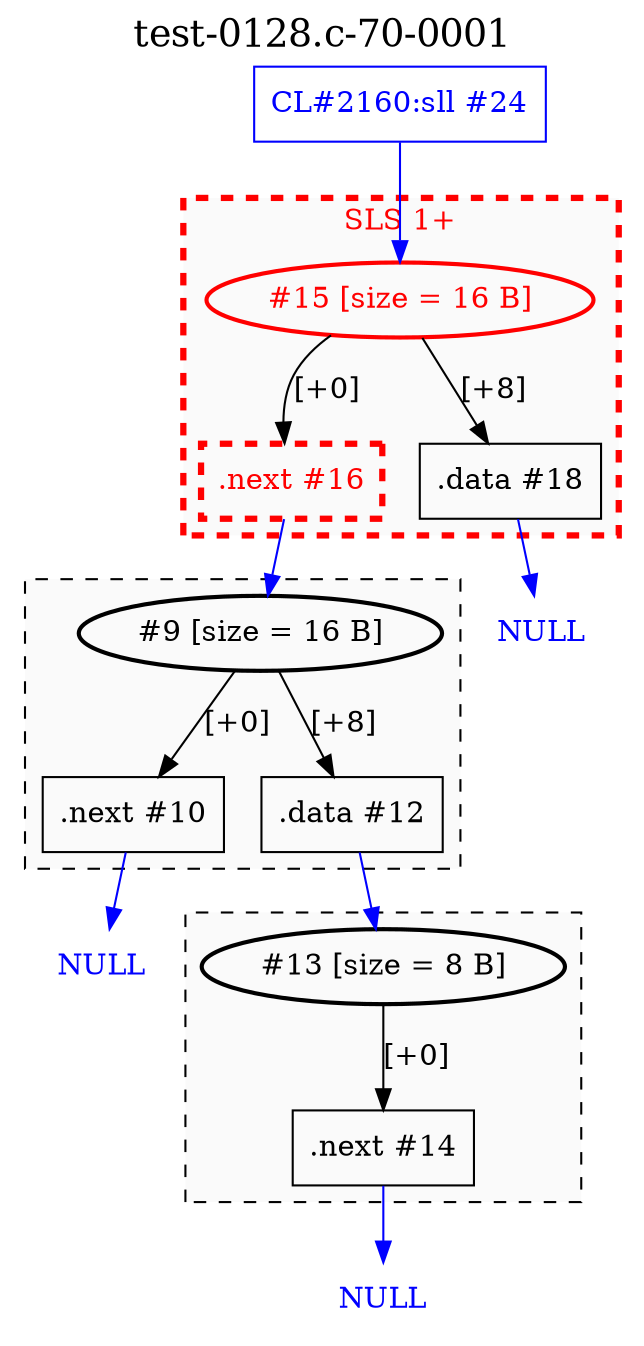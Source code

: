 digraph "test-0128.c-70-0001" {
	label=<<FONT POINT-SIZE="18">test-0128.c-70-0001</FONT>>;
	clusterrank=local;
	labelloc=t;
subgraph "cluster1" {
	rank=same;
	label="";
	color=black;
	fontcolor=black;
	bgcolor=gray98;
	style=dashed;
	penwidth=1.0;
	"9" [shape=ellipse, penwidth=2, color=black, fontcolor=black, label="#9 [size = 16 B]"];
	"10" [shape=box, color=black, fontcolor=black, label=".next #10"];
	"9" -> "10" [color=black, fontcolor=black, label="[+0]"];
	"12" [shape=box, color=black, fontcolor=black, label=".data #12"];
	"9" -> "12" [color=black, fontcolor=black, label="[+8]"];
}
subgraph "cluster2" {
	rank=same;
	label="";
	color=black;
	fontcolor=black;
	bgcolor=gray98;
	style=dashed;
	penwidth=1.0;
	"13" [shape=ellipse, penwidth=2, color=black, fontcolor=black, label="#13 [size = 8 B]"];
	"14" [shape=box, color=black, fontcolor=black, label=".next #14"];
	"13" -> "14" [color=black, fontcolor=black, label="[+0]"];
}
subgraph "cluster3" {
	rank=same;
	label="SLS 1+";
	color=red;
	fontcolor=red;
	bgcolor=gray98;
	style=dashed;
	penwidth=3.0;
	"15" [shape=ellipse, penwidth=2, color=red, fontcolor=red, label="#15 [size = 16 B]"];
	"16" [shape=box, color=red, fontcolor=red, penwidth=3.0, style=dashed, label=".next #16"];
	"15" -> "16" [color=black, fontcolor=black, label="[+0]"];
	"18" [shape=box, color=black, fontcolor=black, label=".data #18"];
	"15" -> "18" [color=black, fontcolor=black, label="[+8]"];
}
	"24" [shape=box, color=blue, fontcolor=blue, label="CL#2160:sll #24"];
	"lonely4" [shape=plaintext, fontcolor=blue, label="NULL"];
	"10" -> "lonely4" [color=blue];
	"12" -> "13" [color=blue, fontcolor=blue];
	"lonely5" [shape=plaintext, fontcolor=blue, label="NULL"];
	"14" -> "lonely5" [color=blue];
	"16" -> "9" [color=blue, fontcolor=blue];
	"lonely6" [shape=plaintext, fontcolor=blue, label="NULL"];
	"18" -> "lonely6" [color=blue];
	"24" -> "15" [color=blue, fontcolor=blue];
}
